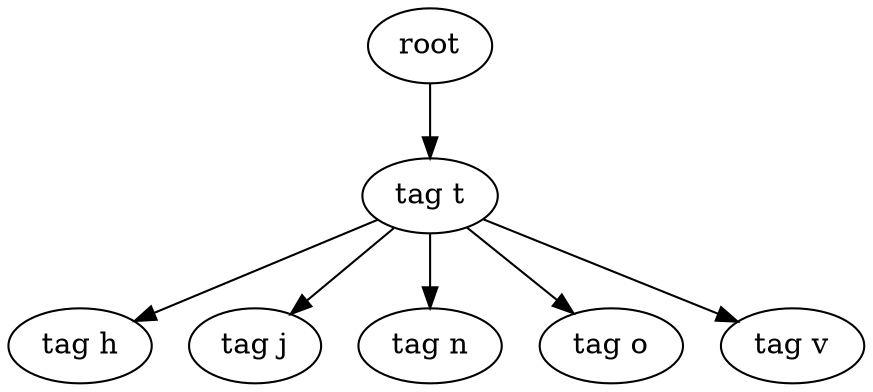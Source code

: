 digraph Tree{
0[label="root"];
0->00
00[label="tag t"];
00->000
000[label="tag h"];
00->001
001[label="tag j"];
00->002
002[label="tag n"];
00->003
003[label="tag o"];
00->004
004[label="tag v"];
}
